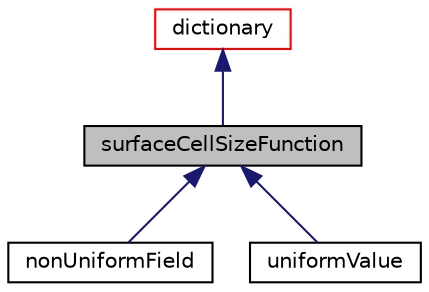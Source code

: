 digraph "surfaceCellSizeFunction"
{
  bgcolor="transparent";
  edge [fontname="Helvetica",fontsize="10",labelfontname="Helvetica",labelfontsize="10"];
  node [fontname="Helvetica",fontsize="10",shape=record];
  Node0 [label="surfaceCellSizeFunction",height=0.2,width=0.4,color="black", fillcolor="grey75", style="filled", fontcolor="black"];
  Node1 -> Node0 [dir="back",color="midnightblue",fontsize="10",style="solid",fontname="Helvetica"];
  Node1 [label="dictionary",height=0.2,width=0.4,color="red",URL="$a27129.html",tooltip="A list of keyword definitions, which are a keyword followed by any number of values (e..."];
  Node0 -> Node6 [dir="back",color="midnightblue",fontsize="10",style="solid",fontname="Helvetica"];
  Node6 [label="nonUniformField",height=0.2,width=0.4,color="black",URL="$a32525.html"];
  Node0 -> Node7 [dir="back",color="midnightblue",fontsize="10",style="solid",fontname="Helvetica"];
  Node7 [label="uniformValue",height=0.2,width=0.4,color="black",URL="$a32533.html"];
}
